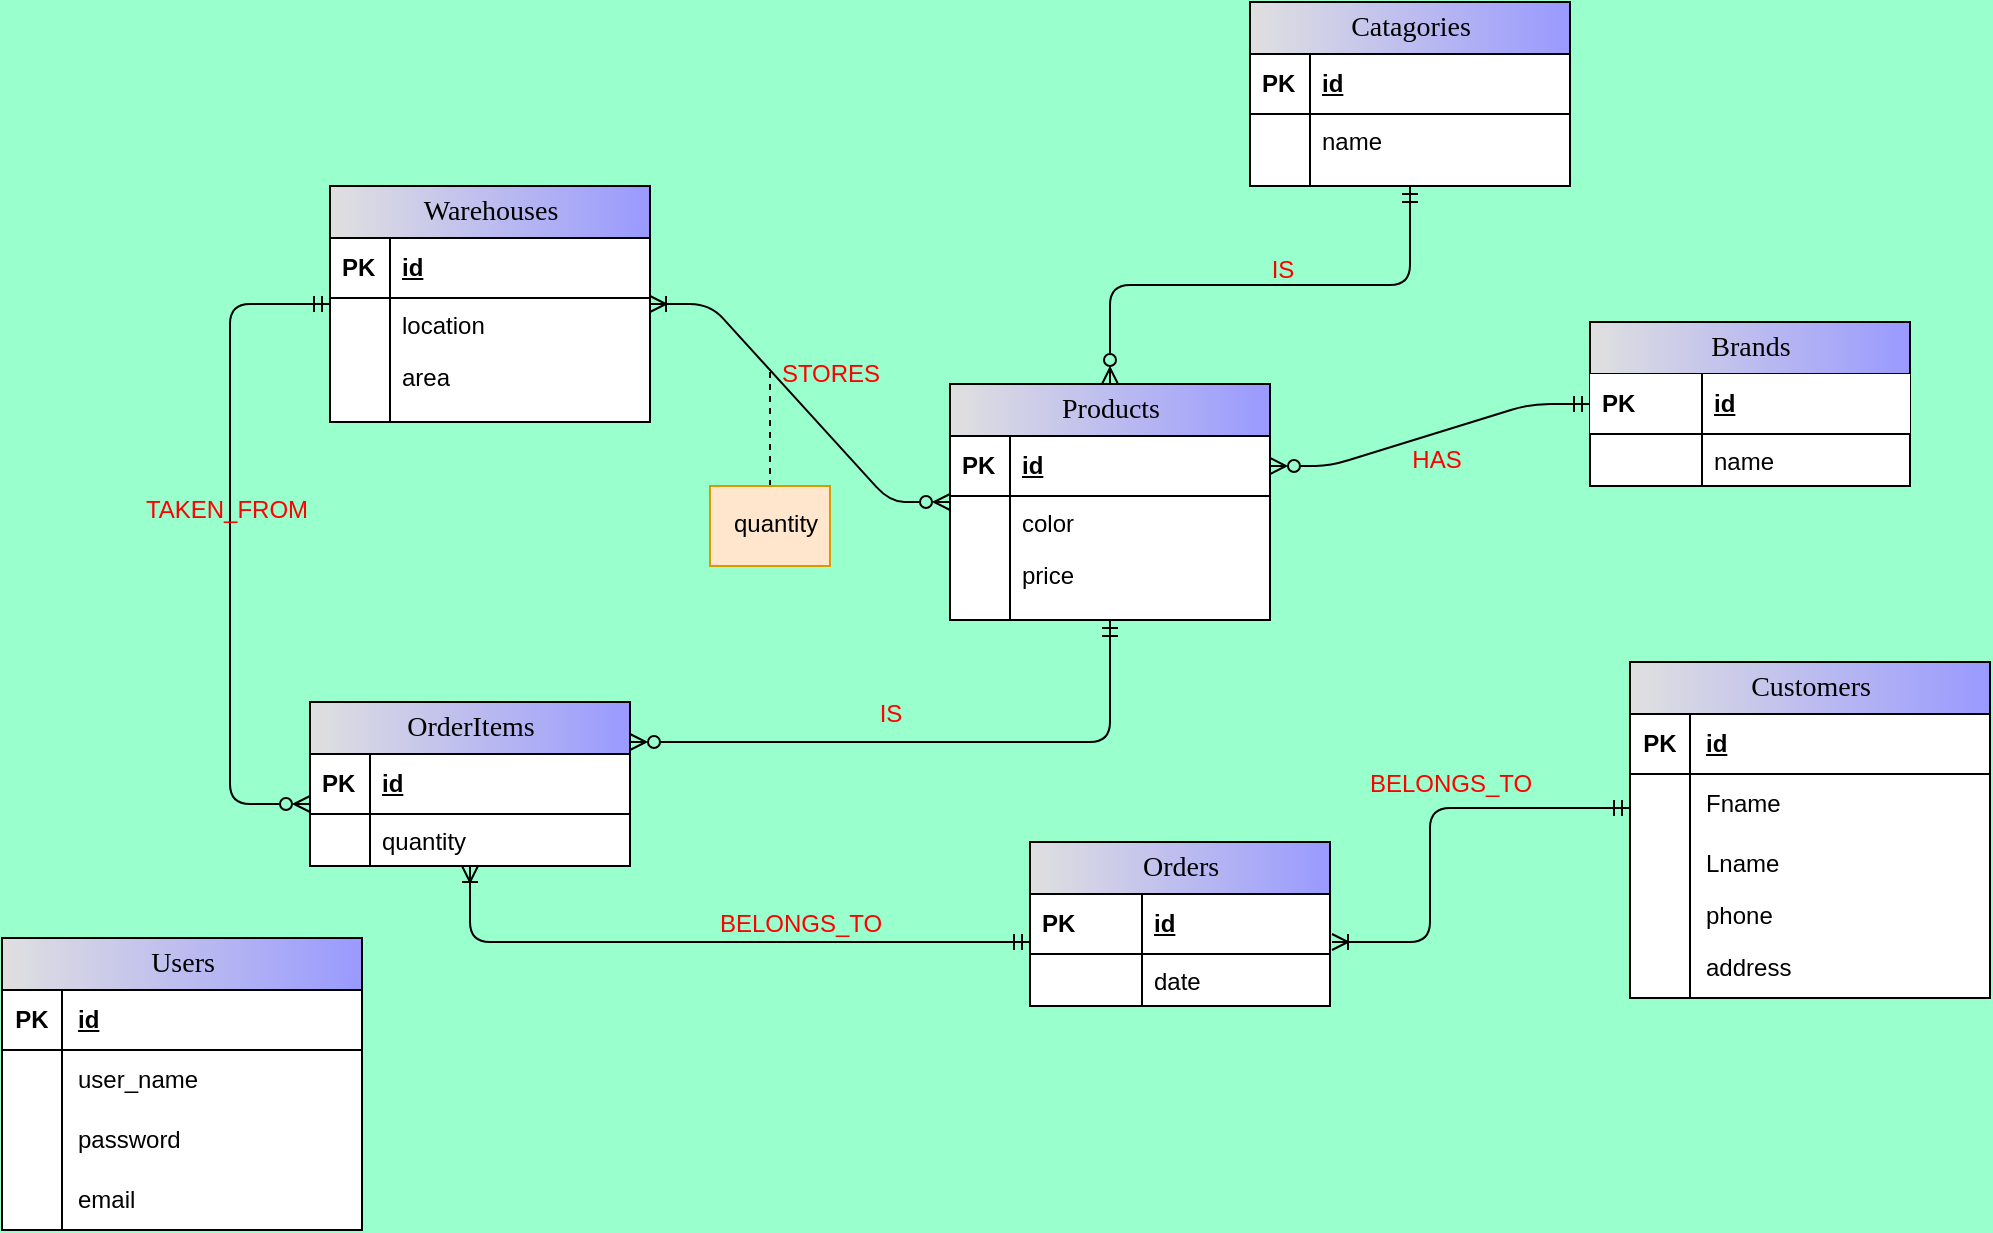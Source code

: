 <mxfile version="16.5.1" type="device"><diagram name="Page-1" id="e56a1550-8fbb-45ad-956c-1786394a9013"><mxGraphModel dx="1038" dy="649" grid="1" gridSize="10" guides="1" tooltips="1" connect="1" arrows="1" fold="1" page="1" pageScale="1" pageWidth="1100" pageHeight="850" background="#99FFCC" math="0" shadow="0"><root><mxCell id="0"/><mxCell id="1" parent="0"/><mxCell id="2e49270ec7c68f3f-8" value="Catagories" style="swimlane;html=1;fontStyle=0;childLayout=stackLayout;horizontal=1;startSize=26;fillColor=#e0e0e0;horizontalStack=0;resizeParent=1;resizeLast=0;collapsible=1;marginBottom=0;swimlaneFillColor=#ffffff;align=center;rounded=0;shadow=0;comic=0;labelBackgroundColor=none;strokeWidth=1;fontFamily=Verdana;fontSize=14;swimlaneLine=1;gradientColor=#9999FF;gradientDirection=east;" parent="1" vertex="1"><mxGeometry x="654" y="82" width="160" height="92" as="geometry"/></mxCell><mxCell id="2e49270ec7c68f3f-9" value="id" style="shape=partialRectangle;top=0;left=0;right=0;bottom=1;html=1;align=left;verticalAlign=middle;fillColor=none;spacingLeft=34;spacingRight=4;whiteSpace=wrap;overflow=hidden;rotatable=0;points=[[0,0.5],[1,0.5]];portConstraint=eastwest;dropTarget=0;fontStyle=5;" parent="2e49270ec7c68f3f-8" vertex="1"><mxGeometry y="26" width="160" height="30" as="geometry"/></mxCell><mxCell id="2e49270ec7c68f3f-10" value="&lt;b&gt;PK&lt;/b&gt;" style="shape=partialRectangle;top=0;left=0;bottom=0;html=1;fillColor=none;align=left;verticalAlign=middle;spacingLeft=4;spacingRight=4;whiteSpace=wrap;overflow=hidden;rotatable=0;points=[];portConstraint=eastwest;part=1;" parent="2e49270ec7c68f3f-9" vertex="1" connectable="0"><mxGeometry width="30" height="30" as="geometry"/></mxCell><mxCell id="2e49270ec7c68f3f-11" value="name" style="shape=partialRectangle;top=0;left=0;right=0;bottom=0;html=1;align=left;verticalAlign=top;fillColor=none;spacingLeft=34;spacingRight=4;whiteSpace=wrap;overflow=hidden;rotatable=0;points=[[0,0.5],[1,0.5]];portConstraint=eastwest;dropTarget=0;" parent="2e49270ec7c68f3f-8" vertex="1"><mxGeometry y="56" width="160" height="26" as="geometry"/></mxCell><mxCell id="2e49270ec7c68f3f-12" value="" style="shape=partialRectangle;top=0;left=0;bottom=0;html=1;fillColor=none;align=left;verticalAlign=top;spacingLeft=4;spacingRight=4;whiteSpace=wrap;overflow=hidden;rotatable=0;points=[];portConstraint=eastwest;part=1;" parent="2e49270ec7c68f3f-11" vertex="1" connectable="0"><mxGeometry width="30" height="26" as="geometry"/></mxCell><mxCell id="2e49270ec7c68f3f-17" value="" style="shape=partialRectangle;top=0;left=0;right=0;bottom=0;html=1;align=left;verticalAlign=top;fillColor=none;spacingLeft=34;spacingRight=4;whiteSpace=wrap;overflow=hidden;rotatable=0;points=[[0,0.5],[1,0.5]];portConstraint=eastwest;dropTarget=0;" parent="2e49270ec7c68f3f-8" vertex="1"><mxGeometry y="82" width="160" height="10" as="geometry"/></mxCell><mxCell id="2e49270ec7c68f3f-18" value="" style="shape=partialRectangle;top=0;left=0;bottom=0;html=1;fillColor=none;align=left;verticalAlign=top;spacingLeft=4;spacingRight=4;whiteSpace=wrap;overflow=hidden;rotatable=0;points=[];portConstraint=eastwest;part=1;" parent="2e49270ec7c68f3f-17" vertex="1" connectable="0"><mxGeometry width="30" height="10" as="geometry"/></mxCell><mxCell id="2e49270ec7c68f3f-19" value="Warehouses" style="swimlane;html=1;fontStyle=0;childLayout=stackLayout;horizontal=1;startSize=26;fillColor=#e0e0e0;horizontalStack=0;resizeParent=1;resizeLast=0;collapsible=1;marginBottom=0;swimlaneFillColor=#ffffff;align=center;rounded=0;shadow=0;comic=0;labelBackgroundColor=none;strokeWidth=1;fontFamily=Verdana;fontSize=14;gradientColor=#9999FF;gradientDirection=east;" parent="1" vertex="1"><mxGeometry x="194" y="174" width="160" height="118" as="geometry"/></mxCell><mxCell id="2e49270ec7c68f3f-20" value="id" style="shape=partialRectangle;top=0;left=0;right=0;bottom=1;html=1;align=left;verticalAlign=middle;fillColor=none;spacingLeft=34;spacingRight=4;whiteSpace=wrap;overflow=hidden;rotatable=0;points=[[0,0.5],[1,0.5]];portConstraint=eastwest;dropTarget=0;fontStyle=5;" parent="2e49270ec7c68f3f-19" vertex="1"><mxGeometry y="26" width="160" height="30" as="geometry"/></mxCell><mxCell id="2e49270ec7c68f3f-21" value="&lt;b&gt;PK&lt;/b&gt;" style="shape=partialRectangle;top=0;left=0;bottom=0;html=1;fillColor=none;align=left;verticalAlign=middle;spacingLeft=4;spacingRight=4;whiteSpace=wrap;overflow=hidden;rotatable=0;points=[];portConstraint=eastwest;part=1;" parent="2e49270ec7c68f3f-20" vertex="1" connectable="0"><mxGeometry width="30" height="30" as="geometry"/></mxCell><mxCell id="2e49270ec7c68f3f-22" value="location" style="shape=partialRectangle;top=0;left=0;right=0;bottom=0;html=1;align=left;verticalAlign=top;fillColor=none;spacingLeft=34;spacingRight=4;whiteSpace=wrap;overflow=hidden;rotatable=0;points=[[0,0.5],[1,0.5]];portConstraint=eastwest;dropTarget=0;" parent="2e49270ec7c68f3f-19" vertex="1"><mxGeometry y="56" width="160" height="26" as="geometry"/></mxCell><mxCell id="2e49270ec7c68f3f-23" value="" style="shape=partialRectangle;top=0;left=0;bottom=0;html=1;fillColor=none;align=left;verticalAlign=top;spacingLeft=4;spacingRight=4;whiteSpace=wrap;overflow=hidden;rotatable=0;points=[];portConstraint=eastwest;part=1;" parent="2e49270ec7c68f3f-22" vertex="1" connectable="0"><mxGeometry width="30" height="26" as="geometry"/></mxCell><mxCell id="2e49270ec7c68f3f-24" value="area" style="shape=partialRectangle;top=0;left=0;right=0;bottom=0;html=1;align=left;verticalAlign=top;fillColor=none;spacingLeft=34;spacingRight=4;whiteSpace=wrap;overflow=hidden;rotatable=0;points=[[0,0.5],[1,0.5]];portConstraint=eastwest;dropTarget=0;" parent="2e49270ec7c68f3f-19" vertex="1"><mxGeometry y="82" width="160" height="26" as="geometry"/></mxCell><mxCell id="2e49270ec7c68f3f-25" value="" style="shape=partialRectangle;top=0;left=0;bottom=0;html=1;fillColor=none;align=left;verticalAlign=top;spacingLeft=4;spacingRight=4;whiteSpace=wrap;overflow=hidden;rotatable=0;points=[];portConstraint=eastwest;part=1;" parent="2e49270ec7c68f3f-24" vertex="1" connectable="0"><mxGeometry width="30" height="26" as="geometry"/></mxCell><mxCell id="2e49270ec7c68f3f-28" value="" style="shape=partialRectangle;top=0;left=0;right=0;bottom=0;html=1;align=left;verticalAlign=top;fillColor=none;spacingLeft=34;spacingRight=4;whiteSpace=wrap;overflow=hidden;rotatable=0;points=[[0,0.5],[1,0.5]];portConstraint=eastwest;dropTarget=0;" parent="2e49270ec7c68f3f-19" vertex="1"><mxGeometry y="108" width="160" height="10" as="geometry"/></mxCell><mxCell id="2e49270ec7c68f3f-29" value="" style="shape=partialRectangle;top=0;left=0;bottom=0;html=1;fillColor=none;align=left;verticalAlign=top;spacingLeft=4;spacingRight=4;whiteSpace=wrap;overflow=hidden;rotatable=0;points=[];portConstraint=eastwest;part=1;" parent="2e49270ec7c68f3f-28" vertex="1" connectable="0"><mxGeometry width="30" height="10" as="geometry"/></mxCell><mxCell id="2e49270ec7c68f3f-30" value="Products" style="swimlane;html=1;fontStyle=0;childLayout=stackLayout;horizontal=1;startSize=26;fillColor=#e0e0e0;horizontalStack=0;resizeParent=1;resizeLast=0;collapsible=1;marginBottom=0;swimlaneFillColor=#ffffff;align=center;rounded=0;shadow=0;comic=0;labelBackgroundColor=none;strokeWidth=1;fontFamily=Verdana;fontSize=14;gradientColor=#9999FF;gradientDirection=east;" parent="1" vertex="1"><mxGeometry x="504" y="273" width="160" height="118" as="geometry"/></mxCell><mxCell id="2e49270ec7c68f3f-31" value="id" style="shape=partialRectangle;top=0;left=0;right=0;bottom=1;html=1;align=left;verticalAlign=middle;fillColor=none;spacingLeft=34;spacingRight=4;whiteSpace=wrap;overflow=hidden;rotatable=0;points=[[0,0.5],[1,0.5]];portConstraint=eastwest;dropTarget=0;fontStyle=5;" parent="2e49270ec7c68f3f-30" vertex="1"><mxGeometry y="26" width="160" height="30" as="geometry"/></mxCell><mxCell id="2e49270ec7c68f3f-32" value="&lt;b&gt;PK&lt;/b&gt;" style="shape=partialRectangle;top=0;left=0;bottom=0;html=1;fillColor=none;align=left;verticalAlign=middle;spacingLeft=4;spacingRight=4;whiteSpace=wrap;overflow=hidden;rotatable=0;points=[];portConstraint=eastwest;part=1;" parent="2e49270ec7c68f3f-31" vertex="1" connectable="0"><mxGeometry width="30" height="30" as="geometry"/></mxCell><mxCell id="2e49270ec7c68f3f-33" value="color" style="shape=partialRectangle;top=0;left=0;right=0;bottom=0;html=1;align=left;verticalAlign=top;fillColor=none;spacingLeft=34;spacingRight=4;whiteSpace=wrap;overflow=hidden;rotatable=0;points=[[0,0.5],[1,0.5]];portConstraint=eastwest;dropTarget=0;" parent="2e49270ec7c68f3f-30" vertex="1"><mxGeometry y="56" width="160" height="26" as="geometry"/></mxCell><mxCell id="2e49270ec7c68f3f-34" value="" style="shape=partialRectangle;top=0;left=0;bottom=0;html=1;fillColor=none;align=left;verticalAlign=top;spacingLeft=4;spacingRight=4;whiteSpace=wrap;overflow=hidden;rotatable=0;points=[];portConstraint=eastwest;part=1;" parent="2e49270ec7c68f3f-33" vertex="1" connectable="0"><mxGeometry width="30" height="26" as="geometry"/></mxCell><mxCell id="2e49270ec7c68f3f-35" value="price" style="shape=partialRectangle;top=0;left=0;right=0;bottom=0;html=1;align=left;verticalAlign=top;fillColor=none;spacingLeft=34;spacingRight=4;whiteSpace=wrap;overflow=hidden;rotatable=0;points=[[0,0.5],[1,0.5]];portConstraint=eastwest;dropTarget=0;" parent="2e49270ec7c68f3f-30" vertex="1"><mxGeometry y="82" width="160" height="26" as="geometry"/></mxCell><mxCell id="2e49270ec7c68f3f-36" value="" style="shape=partialRectangle;top=0;left=0;bottom=0;html=1;fillColor=none;align=left;verticalAlign=top;spacingLeft=4;spacingRight=4;whiteSpace=wrap;overflow=hidden;rotatable=0;points=[];portConstraint=eastwest;part=1;" parent="2e49270ec7c68f3f-35" vertex="1" connectable="0"><mxGeometry width="30" height="26" as="geometry"/></mxCell><mxCell id="2e49270ec7c68f3f-39" value="" style="shape=partialRectangle;top=0;left=0;right=0;bottom=0;html=1;align=left;verticalAlign=top;fillColor=none;spacingLeft=34;spacingRight=4;whiteSpace=wrap;overflow=hidden;rotatable=0;points=[[0,0.5],[1,0.5]];portConstraint=eastwest;dropTarget=0;" parent="2e49270ec7c68f3f-30" vertex="1"><mxGeometry y="108" width="160" height="10" as="geometry"/></mxCell><mxCell id="2e49270ec7c68f3f-40" value="" style="shape=partialRectangle;top=0;left=0;bottom=0;html=1;fillColor=none;align=left;verticalAlign=top;spacingLeft=4;spacingRight=4;whiteSpace=wrap;overflow=hidden;rotatable=0;points=[];portConstraint=eastwest;part=1;" parent="2e49270ec7c68f3f-39" vertex="1" connectable="0"><mxGeometry width="30" height="10" as="geometry"/></mxCell><mxCell id="2e49270ec7c68f3f-41" value="Brands" style="swimlane;html=1;fontStyle=0;childLayout=stackLayout;horizontal=1;startSize=26;fillColor=#e0e0e0;horizontalStack=0;resizeParent=1;resizeLast=0;collapsible=1;marginBottom=0;swimlaneFillColor=#ffffff;align=center;rounded=0;shadow=0;comic=0;labelBackgroundColor=none;strokeWidth=1;fontFamily=Verdana;fontSize=14;gradientColor=#9999FF;gradientDirection=east;" parent="1" vertex="1"><mxGeometry x="824" y="242" width="160" height="82" as="geometry"/></mxCell><mxCell id="2e49270ec7c68f3f-42" value="id" style="shape=partialRectangle;top=0;left=0;right=0;bottom=1;html=1;align=left;verticalAlign=middle;spacingLeft=60;spacingRight=4;whiteSpace=wrap;overflow=hidden;rotatable=0;points=[[0,0.5],[1,0.5]];portConstraint=eastwest;dropTarget=0;fontStyle=5;" parent="2e49270ec7c68f3f-41" vertex="1"><mxGeometry y="26" width="160" height="30" as="geometry"/></mxCell><mxCell id="2e49270ec7c68f3f-43" value="PK&lt;span style=&quot;white-space: pre&quot;&gt;&#9;&lt;/span&gt;&lt;span style=&quot;white-space: pre&quot;&gt;&#9;&lt;/span&gt;&lt;span style=&quot;white-space: pre&quot;&gt;&#9;&lt;/span&gt;" style="shape=partialRectangle;fontStyle=1;top=0;left=0;bottom=0;html=1;fillColor=none;align=left;verticalAlign=middle;spacingLeft=4;spacingRight=4;whiteSpace=wrap;overflow=hidden;rotatable=0;points=[];portConstraint=eastwest;part=1;" parent="2e49270ec7c68f3f-42" vertex="1" connectable="0"><mxGeometry width="56" height="30" as="geometry"/></mxCell><mxCell id="2e49270ec7c68f3f-46" value="name" style="shape=partialRectangle;top=0;left=0;right=0;bottom=0;html=1;align=left;verticalAlign=top;fillColor=none;spacingLeft=60;spacingRight=4;whiteSpace=wrap;overflow=hidden;rotatable=0;points=[[0,0.5],[1,0.5]];portConstraint=eastwest;dropTarget=0;" parent="2e49270ec7c68f3f-41" vertex="1"><mxGeometry y="56" width="160" height="26" as="geometry"/></mxCell><mxCell id="2e49270ec7c68f3f-47" value="" style="shape=partialRectangle;top=0;left=0;bottom=0;html=1;fillColor=none;align=left;verticalAlign=top;spacingLeft=4;spacingRight=4;whiteSpace=wrap;overflow=hidden;rotatable=0;points=[];portConstraint=eastwest;part=1;" parent="2e49270ec7c68f3f-46" vertex="1" connectable="0"><mxGeometry width="56" height="26" as="geometry"/></mxCell><mxCell id="2e49270ec7c68f3f-55" value="" style="edgeStyle=orthogonalEdgeStyle;html=1;endArrow=ERzeroToMany;startArrow=ERmandOne;labelBackgroundColor=none;fontFamily=Verdana;fontSize=14;startFill=0;endFill=0;" parent="1" source="2e49270ec7c68f3f-19" target="2e49270ec7c68f3f-80" edge="1"><mxGeometry width="100" height="100" relative="1" as="geometry"><mxPoint x="54" y="347" as="sourcePoint"/><mxPoint x="144" y="407" as="targetPoint"/><Array as="points"><mxPoint x="144" y="233"/><mxPoint x="144" y="483"/></Array></mxGeometry></mxCell><mxCell id="H80VrmEhNCYBCa7I7pst-70" value="TAKEN_FROM" style="edgeLabel;html=1;align=center;verticalAlign=middle;resizable=0;points=[];fontSize=12;fontFamily=Helvetica;fontColor=#FF0000;labelBackgroundColor=none;" parent="2e49270ec7c68f3f-55" vertex="1" connectable="0"><mxGeometry x="-0.103" y="-2" relative="1" as="geometry"><mxPoint as="offset"/></mxGeometry></mxCell><mxCell id="2e49270ec7c68f3f-57" value="" style="edgeStyle=orthogonalEdgeStyle;html=1;endArrow=ERzeroToMany;startArrow=ERmandOne;labelBackgroundColor=none;fontFamily=Verdana;fontSize=14;endFill=0;startFill=0;" parent="1" source="2e49270ec7c68f3f-8" target="2e49270ec7c68f3f-30" edge="1"><mxGeometry width="100" height="100" relative="1" as="geometry"><mxPoint x="623" y="192" as="sourcePoint"/><mxPoint x="614" y="289" as="targetPoint"/><Array as="points"/></mxGeometry></mxCell><mxCell id="H80VrmEhNCYBCa7I7pst-72" value="IS" style="edgeLabel;html=1;align=center;verticalAlign=middle;resizable=0;points=[];fontSize=12;fontFamily=Helvetica;fontColor=#FF0000;labelBackgroundColor=none;" parent="2e49270ec7c68f3f-57" vertex="1" connectable="0"><mxGeometry x="-0.237" y="-4" relative="1" as="geometry"><mxPoint x="-19" y="-4" as="offset"/></mxGeometry></mxCell><mxCell id="2e49270ec7c68f3f-60" value="" style="edgeStyle=entityRelationEdgeStyle;html=1;endArrow=ERzeroToMany;startArrow=ERoneToMany;labelBackgroundColor=none;fontFamily=Verdana;fontSize=14;startFill=0;endFill=0;" parent="1" source="2e49270ec7c68f3f-19" target="2e49270ec7c68f3f-30" edge="1"><mxGeometry width="100" height="100" relative="1" as="geometry"><mxPoint x="404" y="292" as="sourcePoint"/><mxPoint x="494" y="221" as="targetPoint"/></mxGeometry></mxCell><mxCell id="H80VrmEhNCYBCa7I7pst-71" value="STORES" style="edgeLabel;html=1;align=center;verticalAlign=middle;resizable=0;points=[];fontSize=12;fontFamily=Helvetica;fontColor=#FF0000;labelBackgroundColor=none;" parent="2e49270ec7c68f3f-60" vertex="1" connectable="0"><mxGeometry x="-0.09" relative="1" as="geometry"><mxPoint x="21" y="-8" as="offset"/></mxGeometry></mxCell><mxCell id="2e49270ec7c68f3f-63" value="" style="edgeStyle=entityRelationEdgeStyle;html=1;endArrow=ERmandOne;startArrow=ERzeroToMany;labelBackgroundColor=none;fontFamily=Verdana;fontSize=14;entryX=0;entryY=0.5;exitX=1;exitY=0.5;endFill=0;startFill=0;" parent="1" source="2e49270ec7c68f3f-31" target="2e49270ec7c68f3f-42" edge="1"><mxGeometry width="100" height="100" relative="1" as="geometry"><mxPoint x="874" y="582" as="sourcePoint"/><mxPoint x="974" y="482" as="targetPoint"/></mxGeometry></mxCell><mxCell id="H80VrmEhNCYBCa7I7pst-73" value="HAS" style="edgeLabel;html=1;align=center;verticalAlign=middle;resizable=0;points=[];fontSize=12;fontFamily=Helvetica;fontColor=#FF0000;labelBackgroundColor=none;" parent="2e49270ec7c68f3f-63" vertex="1" connectable="0"><mxGeometry x="0.029" y="-2" relative="1" as="geometry"><mxPoint y="11" as="offset"/></mxGeometry></mxCell><mxCell id="2e49270ec7c68f3f-64" value="Orders" style="swimlane;html=1;fontStyle=0;childLayout=stackLayout;horizontal=1;startSize=26;fillColor=#e0e0e0;horizontalStack=0;resizeParent=1;resizeLast=0;collapsible=1;marginBottom=0;swimlaneFillColor=#ffffff;align=center;rounded=0;shadow=0;comic=0;labelBackgroundColor=none;strokeWidth=1;fontFamily=Verdana;fontSize=14;gradientColor=#9999FF;gradientDirection=east;" parent="1" vertex="1"><mxGeometry x="544" y="502" width="150" height="82" as="geometry"/></mxCell><mxCell id="2e49270ec7c68f3f-67" value="id" style="shape=partialRectangle;top=0;left=0;right=0;bottom=1;html=1;align=left;verticalAlign=middle;fillColor=none;spacingLeft=60;spacingRight=4;whiteSpace=wrap;overflow=hidden;rotatable=0;points=[[0,0.5],[1,0.5]];portConstraint=eastwest;dropTarget=0;fontStyle=5;" parent="2e49270ec7c68f3f-64" vertex="1"><mxGeometry y="26" width="150" height="30" as="geometry"/></mxCell><mxCell id="2e49270ec7c68f3f-68" value="PK" style="shape=partialRectangle;fontStyle=1;top=0;left=0;bottom=0;html=1;fillColor=none;align=left;verticalAlign=middle;spacingLeft=4;spacingRight=4;whiteSpace=wrap;overflow=hidden;rotatable=0;points=[];portConstraint=eastwest;part=1;" parent="2e49270ec7c68f3f-67" vertex="1" connectable="0"><mxGeometry width="56" height="30" as="geometry"/></mxCell><mxCell id="2e49270ec7c68f3f-69" value="date" style="shape=partialRectangle;top=0;left=0;right=0;bottom=0;html=1;align=left;verticalAlign=top;fillColor=none;spacingLeft=60;spacingRight=4;whiteSpace=wrap;overflow=hidden;rotatable=0;points=[[0,0.5],[1,0.5]];portConstraint=eastwest;dropTarget=0;" parent="2e49270ec7c68f3f-64" vertex="1"><mxGeometry y="56" width="150" height="26" as="geometry"/></mxCell><mxCell id="2e49270ec7c68f3f-70" value="" style="shape=partialRectangle;top=0;left=0;bottom=0;html=1;fillColor=none;align=left;verticalAlign=top;spacingLeft=4;spacingRight=4;whiteSpace=wrap;overflow=hidden;rotatable=0;points=[];portConstraint=eastwest;part=1;" parent="2e49270ec7c68f3f-69" vertex="1" connectable="0"><mxGeometry width="56" height="26" as="geometry"/></mxCell><mxCell id="2e49270ec7c68f3f-80" value="OrderItems" style="swimlane;html=1;fontStyle=0;childLayout=stackLayout;horizontal=1;startSize=26;fillColor=#e0e0e0;horizontalStack=0;resizeParent=1;resizeLast=0;collapsible=1;marginBottom=0;swimlaneFillColor=#ffffff;align=center;rounded=0;shadow=0;comic=0;labelBackgroundColor=none;strokeWidth=1;fontFamily=Verdana;fontSize=14;gradientColor=#9999FF;gradientDirection=east;" parent="1" vertex="1"><mxGeometry x="184" y="432" width="160" height="82" as="geometry"/></mxCell><mxCell id="2e49270ec7c68f3f-81" value="id" style="shape=partialRectangle;top=0;left=0;right=0;bottom=1;html=1;align=left;verticalAlign=middle;fillColor=none;spacingLeft=34;spacingRight=4;whiteSpace=wrap;overflow=hidden;rotatable=0;points=[[0,0.5],[1,0.5]];portConstraint=eastwest;dropTarget=0;fontStyle=5;" parent="2e49270ec7c68f3f-80" vertex="1"><mxGeometry y="26" width="160" height="30" as="geometry"/></mxCell><mxCell id="2e49270ec7c68f3f-82" value="&lt;b&gt;PK&lt;/b&gt;" style="shape=partialRectangle;top=0;left=0;bottom=0;html=1;fillColor=none;align=left;verticalAlign=middle;spacingLeft=4;spacingRight=4;whiteSpace=wrap;overflow=hidden;rotatable=0;points=[];portConstraint=eastwest;part=1;" parent="2e49270ec7c68f3f-81" vertex="1" connectable="0"><mxGeometry width="30" height="30" as="geometry"/></mxCell><mxCell id="2e49270ec7c68f3f-83" value="quantity" style="shape=partialRectangle;top=0;left=0;right=0;bottom=0;html=1;align=left;verticalAlign=top;fillColor=none;spacingLeft=34;spacingRight=4;whiteSpace=wrap;overflow=hidden;rotatable=0;points=[[0,0.5],[1,0.5]];portConstraint=eastwest;dropTarget=0;" parent="2e49270ec7c68f3f-80" vertex="1"><mxGeometry y="56" width="160" height="26" as="geometry"/></mxCell><mxCell id="2e49270ec7c68f3f-84" value="" style="shape=partialRectangle;top=0;left=0;bottom=0;html=1;fillColor=none;align=left;verticalAlign=top;spacingLeft=4;spacingRight=4;whiteSpace=wrap;overflow=hidden;rotatable=0;points=[];portConstraint=eastwest;part=1;" parent="2e49270ec7c68f3f-83" vertex="1" connectable="0"><mxGeometry width="30" height="26" as="geometry"/></mxCell><mxCell id="H80VrmEhNCYBCa7I7pst-37" value="Customers" style="shape=table;startSize=26;container=1;collapsible=1;childLayout=tableLayout;fixedRows=1;rowLines=0;fontStyle=0;align=center;resizeLast=1;shadow=0;fontFamily=Verdana;fontSize=14;fontColor=default;strokeColor=default;fillColor=#e0e0e0;gradientColor=#9999FF;gradientDirection=east;html=1;swimlaneFillColor=#ffffff;rounded=0;comic=0;labelBackgroundColor=none;strokeWidth=1;" parent="1" vertex="1"><mxGeometry x="844" y="412" width="180" height="168" as="geometry"/></mxCell><mxCell id="H80VrmEhNCYBCa7I7pst-38" value="" style="shape=tableRow;horizontal=0;startSize=0;swimlaneHead=0;swimlaneBody=0;fillColor=none;collapsible=0;dropTarget=0;points=[[0,0.5],[1,0.5]];portConstraint=eastwest;top=0;left=0;right=0;bottom=1;shadow=0;fontFamily=Helvetica;fontSize=12;fontColor=default;strokeColor=default;html=1;" parent="H80VrmEhNCYBCa7I7pst-37" vertex="1"><mxGeometry y="26" width="180" height="30" as="geometry"/></mxCell><mxCell id="H80VrmEhNCYBCa7I7pst-39" value="PK" style="shape=partialRectangle;connectable=0;fillColor=none;top=0;left=0;bottom=0;right=0;fontStyle=1;overflow=hidden;shadow=0;fontFamily=Helvetica;fontSize=12;fontColor=default;strokeColor=default;html=1;" parent="H80VrmEhNCYBCa7I7pst-38" vertex="1"><mxGeometry width="30" height="30" as="geometry"><mxRectangle width="30" height="30" as="alternateBounds"/></mxGeometry></mxCell><mxCell id="H80VrmEhNCYBCa7I7pst-40" value="id" style="shape=partialRectangle;connectable=0;fillColor=none;top=0;left=0;bottom=0;right=0;align=left;spacingLeft=6;fontStyle=5;overflow=hidden;shadow=0;fontFamily=Helvetica;fontSize=12;fontColor=default;strokeColor=default;html=1;" parent="H80VrmEhNCYBCa7I7pst-38" vertex="1"><mxGeometry x="30" width="150" height="30" as="geometry"><mxRectangle width="150" height="30" as="alternateBounds"/></mxGeometry></mxCell><mxCell id="H9X8RslatbHPlGM6rb9M-1" style="shape=tableRow;horizontal=0;startSize=0;swimlaneHead=0;swimlaneBody=0;fillColor=none;collapsible=0;dropTarget=0;points=[[0,0.5],[1,0.5]];portConstraint=eastwest;top=0;left=0;right=0;bottom=0;shadow=0;fontFamily=Helvetica;fontSize=12;fontColor=default;strokeColor=default;html=1;" parent="H80VrmEhNCYBCa7I7pst-37" vertex="1"><mxGeometry y="56" width="180" height="30" as="geometry"/></mxCell><mxCell id="H9X8RslatbHPlGM6rb9M-2" style="shape=partialRectangle;connectable=0;fillColor=none;top=0;left=0;bottom=0;right=0;editable=1;overflow=hidden;shadow=0;fontFamily=Helvetica;fontSize=12;fontColor=default;strokeColor=default;html=1;" parent="H9X8RslatbHPlGM6rb9M-1" vertex="1"><mxGeometry width="30" height="30" as="geometry"><mxRectangle width="30" height="30" as="alternateBounds"/></mxGeometry></mxCell><mxCell id="H9X8RslatbHPlGM6rb9M-3" value="Fname" style="shape=partialRectangle;connectable=0;fillColor=none;top=0;left=0;bottom=0;right=0;align=left;spacingLeft=6;overflow=hidden;shadow=0;fontFamily=Helvetica;fontSize=12;fontColor=default;strokeColor=default;html=1;" parent="H9X8RslatbHPlGM6rb9M-1" vertex="1"><mxGeometry x="30" width="150" height="30" as="geometry"><mxRectangle width="150" height="30" as="alternateBounds"/></mxGeometry></mxCell><mxCell id="H80VrmEhNCYBCa7I7pst-41" value="" style="shape=tableRow;horizontal=0;startSize=0;swimlaneHead=0;swimlaneBody=0;fillColor=none;collapsible=0;dropTarget=0;points=[[0,0.5],[1,0.5]];portConstraint=eastwest;top=0;left=0;right=0;bottom=0;shadow=0;fontFamily=Helvetica;fontSize=12;fontColor=default;strokeColor=default;html=1;" parent="H80VrmEhNCYBCa7I7pst-37" vertex="1"><mxGeometry y="86" width="180" height="30" as="geometry"/></mxCell><mxCell id="H80VrmEhNCYBCa7I7pst-42" value="" style="shape=partialRectangle;connectable=0;fillColor=none;top=0;left=0;bottom=0;right=0;editable=1;overflow=hidden;shadow=0;fontFamily=Helvetica;fontSize=12;fontColor=default;strokeColor=default;html=1;" parent="H80VrmEhNCYBCa7I7pst-41" vertex="1"><mxGeometry width="30" height="30" as="geometry"><mxRectangle width="30" height="30" as="alternateBounds"/></mxGeometry></mxCell><mxCell id="H80VrmEhNCYBCa7I7pst-43" value="Lname" style="shape=partialRectangle;connectable=0;fillColor=none;top=0;left=0;bottom=0;right=0;align=left;spacingLeft=6;overflow=hidden;shadow=0;fontFamily=Helvetica;fontSize=12;fontColor=default;strokeColor=default;html=1;" parent="H80VrmEhNCYBCa7I7pst-41" vertex="1"><mxGeometry x="30" width="150" height="30" as="geometry"><mxRectangle width="150" height="30" as="alternateBounds"/></mxGeometry></mxCell><mxCell id="H80VrmEhNCYBCa7I7pst-44" value="" style="shape=tableRow;horizontal=0;startSize=0;swimlaneHead=0;swimlaneBody=0;fillColor=none;collapsible=0;dropTarget=0;points=[[0,0.5],[1,0.5]];portConstraint=eastwest;top=0;left=0;right=0;bottom=0;shadow=0;fontFamily=Helvetica;fontSize=12;fontColor=default;strokeColor=default;html=1;" parent="H80VrmEhNCYBCa7I7pst-37" vertex="1"><mxGeometry y="116" width="180" height="22" as="geometry"/></mxCell><mxCell id="H80VrmEhNCYBCa7I7pst-45" value="" style="shape=partialRectangle;connectable=0;fillColor=none;top=0;left=0;bottom=0;right=0;editable=1;overflow=hidden;shadow=0;fontFamily=Helvetica;fontSize=12;fontColor=default;strokeColor=default;html=1;" parent="H80VrmEhNCYBCa7I7pst-44" vertex="1"><mxGeometry width="30" height="22" as="geometry"><mxRectangle width="30" height="22" as="alternateBounds"/></mxGeometry></mxCell><mxCell id="H80VrmEhNCYBCa7I7pst-46" value="phone" style="shape=partialRectangle;connectable=0;fillColor=none;top=0;left=0;bottom=0;right=0;align=left;spacingLeft=6;overflow=hidden;shadow=0;fontFamily=Helvetica;fontSize=12;fontColor=default;strokeColor=default;html=1;" parent="H80VrmEhNCYBCa7I7pst-44" vertex="1"><mxGeometry x="30" width="150" height="22" as="geometry"><mxRectangle width="150" height="22" as="alternateBounds"/></mxGeometry></mxCell><mxCell id="H80VrmEhNCYBCa7I7pst-47" value="" style="shape=tableRow;horizontal=0;startSize=0;swimlaneHead=0;swimlaneBody=0;fillColor=none;collapsible=0;dropTarget=0;points=[[0,0.5],[1,0.5]];portConstraint=eastwest;top=0;left=0;right=0;bottom=0;shadow=0;fontFamily=Helvetica;fontSize=12;fontColor=default;strokeColor=default;html=1;" parent="H80VrmEhNCYBCa7I7pst-37" vertex="1"><mxGeometry y="138" width="180" height="30" as="geometry"/></mxCell><mxCell id="H80VrmEhNCYBCa7I7pst-48" value="" style="shape=partialRectangle;connectable=0;fillColor=none;top=0;left=0;bottom=0;right=0;editable=1;overflow=hidden;shadow=0;fontFamily=Helvetica;fontSize=12;fontColor=default;strokeColor=default;html=1;" parent="H80VrmEhNCYBCa7I7pst-47" vertex="1"><mxGeometry width="30" height="30" as="geometry"><mxRectangle width="30" height="30" as="alternateBounds"/></mxGeometry></mxCell><mxCell id="H80VrmEhNCYBCa7I7pst-49" value="address" style="shape=partialRectangle;connectable=0;fillColor=none;top=0;left=0;bottom=0;right=0;align=left;spacingLeft=6;overflow=hidden;shadow=0;fontFamily=Helvetica;fontSize=12;fontColor=default;strokeColor=default;html=1;" parent="H80VrmEhNCYBCa7I7pst-47" vertex="1"><mxGeometry x="30" width="150" height="30" as="geometry"><mxRectangle width="150" height="30" as="alternateBounds"/></mxGeometry></mxCell><mxCell id="H80VrmEhNCYBCa7I7pst-51" value="" style="edgeStyle=orthogonalEdgeStyle;html=1;endArrow=ERmandOne;startArrow=ERoneToMany;labelBackgroundColor=none;fontFamily=Verdana;fontSize=14;startFill=0;endFill=0;" parent="1" source="2e49270ec7c68f3f-80" target="2e49270ec7c68f3f-64" edge="1"><mxGeometry width="100" height="100" relative="1" as="geometry"><mxPoint x="454" y="632" as="sourcePoint"/><mxPoint x="544" y="692" as="targetPoint"/><Array as="points"><mxPoint x="264" y="552"/></Array></mxGeometry></mxCell><mxCell id="H80VrmEhNCYBCa7I7pst-75" value="BELONGS_TO" style="edgeLabel;html=1;align=center;verticalAlign=middle;resizable=0;points=[];fontSize=12;fontFamily=Helvetica;fontColor=#FF0000;labelBackgroundColor=none;" parent="H80VrmEhNCYBCa7I7pst-51" vertex="1" connectable="0"><mxGeometry x="0.357" y="3" relative="1" as="geometry"><mxPoint x="-13" y="-6" as="offset"/></mxGeometry></mxCell><mxCell id="H80VrmEhNCYBCa7I7pst-50" value="" style="edgeStyle=orthogonalEdgeStyle;html=1;endArrow=ERmandOne;startArrow=ERzeroToMany;labelBackgroundColor=none;fontFamily=Verdana;fontSize=14;endFill=0;startFill=0;" parent="1" source="2e49270ec7c68f3f-80" target="2e49270ec7c68f3f-30" edge="1"><mxGeometry width="100" height="100" relative="1" as="geometry"><mxPoint x="404" y="462" as="sourcePoint"/><mxPoint x="474" y="392" as="targetPoint"/><Array as="points"><mxPoint x="584" y="452"/></Array></mxGeometry></mxCell><mxCell id="H80VrmEhNCYBCa7I7pst-74" value="IS" style="edgeLabel;html=1;align=center;verticalAlign=middle;resizable=0;points=[];fontSize=12;fontFamily=Helvetica;fontColor=#FF0000;labelBackgroundColor=none;" parent="H80VrmEhNCYBCa7I7pst-50" vertex="1" connectable="0"><mxGeometry x="-0.011" y="1" relative="1" as="geometry"><mxPoint x="-19" y="-13" as="offset"/></mxGeometry></mxCell><mxCell id="H80VrmEhNCYBCa7I7pst-52" value="" style="edgeStyle=orthogonalEdgeStyle;html=1;endArrow=ERmandOne;startArrow=ERoneToMany;labelBackgroundColor=none;fontFamily=Verdana;fontSize=14;endFill=0;startFill=0;" parent="1" target="H80VrmEhNCYBCa7I7pst-37" edge="1"><mxGeometry width="100" height="100" relative="1" as="geometry"><mxPoint x="695" y="552" as="sourcePoint"/><mxPoint x="984" y="600" as="targetPoint"/><Array as="points"><mxPoint x="744" y="552"/><mxPoint x="744" y="485"/></Array></mxGeometry></mxCell><mxCell id="H80VrmEhNCYBCa7I7pst-76" value="BELONGS_TO" style="edgeLabel;html=1;align=center;verticalAlign=middle;resizable=0;points=[];fontSize=12;fontFamily=Helvetica;fontColor=#FF0000;labelBackgroundColor=none;" parent="H80VrmEhNCYBCa7I7pst-52" vertex="1" connectable="0"><mxGeometry x="0.22" y="3" relative="1" as="geometry"><mxPoint x="-6" y="-9" as="offset"/></mxGeometry></mxCell><mxCell id="H80VrmEhNCYBCa7I7pst-63" value="" style="endArrow=none;html=1;rounded=0;dashed=1;fontFamily=Helvetica;fontSize=12;fontColor=#FF0000;labelBorderColor=none;" parent="1" edge="1"><mxGeometry relative="1" as="geometry"><mxPoint x="414" y="324" as="sourcePoint"/><mxPoint x="414" y="264" as="targetPoint"/></mxGeometry></mxCell><mxCell id="H80VrmEhNCYBCa7I7pst-64" value="" style="resizable=0;html=1;align=right;verticalAlign=bottom;shadow=0;fontFamily=Helvetica;fontSize=12;fontColor=default;strokeColor=default;fillColor=none;gradientColor=#9999FF;gradientDirection=east;" parent="H80VrmEhNCYBCa7I7pst-63" connectable="0" vertex="1"><mxGeometry x="1" relative="1" as="geometry"/></mxCell><mxCell id="H80VrmEhNCYBCa7I7pst-68" value="" style="rounded=0;whiteSpace=wrap;html=1;shadow=0;fontFamily=Helvetica;fontSize=12;strokeColor=#d79b00;fillColor=#ffe6cc;gradientDirection=east;glass=0;sketch=0;" parent="1" vertex="1"><mxGeometry x="384" y="324" width="60" height="40" as="geometry"/></mxCell><mxCell id="H80VrmEhNCYBCa7I7pst-69" value="quantity" style="text;whiteSpace=wrap;html=1;fontSize=12;fontFamily=Helvetica;fontColor=default;" parent="1" vertex="1"><mxGeometry x="394" y="329" width="70" height="30" as="geometry"/></mxCell><mxCell id="H80VrmEhNCYBCa7I7pst-77" value="&lt;font color=&quot;#000000&quot;&gt;Users&lt;/font&gt;" style="shape=table;startSize=26;container=1;collapsible=1;childLayout=tableLayout;fixedRows=1;rowLines=0;fontStyle=0;align=center;resizeLast=1;shadow=0;glass=0;labelBackgroundColor=none;sketch=0;fontFamily=Verdana;fontSize=14;fontColor=default;strokeColor=default;fillColor=#e0e0e0;gradientColor=#9999FF;gradientDirection=east;html=1;swimlaneFillColor=#ffffff;rounded=0;comic=0;strokeWidth=1;" parent="1" vertex="1"><mxGeometry x="30" y="550" width="180" height="146" as="geometry"/></mxCell><mxCell id="H80VrmEhNCYBCa7I7pst-78" value="" style="shape=tableRow;horizontal=0;startSize=0;swimlaneHead=0;swimlaneBody=0;fillColor=none;collapsible=0;dropTarget=0;points=[[0,0.5],[1,0.5]];portConstraint=eastwest;top=0;left=0;right=0;bottom=1;shadow=0;glass=0;labelBackgroundColor=none;sketch=0;fontFamily=Helvetica;fontSize=12;fontColor=#FF0000;strokeColor=default;html=1;" parent="H80VrmEhNCYBCa7I7pst-77" vertex="1"><mxGeometry y="26" width="180" height="30" as="geometry"/></mxCell><mxCell id="H80VrmEhNCYBCa7I7pst-79" value="PK" style="shape=partialRectangle;connectable=0;fillColor=none;top=0;left=0;bottom=0;right=0;fontStyle=1;overflow=hidden;shadow=0;glass=0;labelBackgroundColor=none;sketch=0;fontFamily=Helvetica;fontSize=12;fontColor=#000000;strokeColor=default;html=1;" parent="H80VrmEhNCYBCa7I7pst-78" vertex="1"><mxGeometry width="30" height="30" as="geometry"><mxRectangle width="30" height="30" as="alternateBounds"/></mxGeometry></mxCell><mxCell id="H80VrmEhNCYBCa7I7pst-80" value="id" style="shape=partialRectangle;connectable=0;fillColor=none;top=0;left=0;bottom=0;right=0;align=left;spacingLeft=6;fontStyle=5;overflow=hidden;shadow=0;glass=0;labelBackgroundColor=none;sketch=0;fontFamily=Helvetica;fontSize=12;fontColor=#000000;strokeColor=default;html=1;" parent="H80VrmEhNCYBCa7I7pst-78" vertex="1"><mxGeometry x="30" width="150" height="30" as="geometry"><mxRectangle width="150" height="30" as="alternateBounds"/></mxGeometry></mxCell><mxCell id="H80VrmEhNCYBCa7I7pst-81" value="" style="shape=tableRow;horizontal=0;startSize=0;swimlaneHead=0;swimlaneBody=0;fillColor=none;collapsible=0;dropTarget=0;points=[[0,0.5],[1,0.5]];portConstraint=eastwest;top=0;left=0;right=0;bottom=0;shadow=0;glass=0;labelBackgroundColor=none;sketch=0;fontFamily=Helvetica;fontSize=12;fontColor=#000000;strokeColor=default;html=1;" parent="H80VrmEhNCYBCa7I7pst-77" vertex="1"><mxGeometry y="56" width="180" height="30" as="geometry"/></mxCell><mxCell id="H80VrmEhNCYBCa7I7pst-82" value="" style="shape=partialRectangle;connectable=0;fillColor=none;top=0;left=0;bottom=0;right=0;editable=1;overflow=hidden;shadow=0;glass=0;labelBackgroundColor=none;sketch=0;fontFamily=Helvetica;fontSize=12;fontColor=#FF0000;strokeColor=default;html=1;" parent="H80VrmEhNCYBCa7I7pst-81" vertex="1"><mxGeometry width="30" height="30" as="geometry"><mxRectangle width="30" height="30" as="alternateBounds"/></mxGeometry></mxCell><mxCell id="H80VrmEhNCYBCa7I7pst-83" value="user_name" style="shape=partialRectangle;connectable=0;fillColor=none;top=0;left=0;bottom=0;right=0;align=left;spacingLeft=6;overflow=hidden;shadow=0;glass=0;labelBackgroundColor=none;sketch=0;fontFamily=Helvetica;fontSize=12;fontColor=#000000;strokeColor=default;html=1;" parent="H80VrmEhNCYBCa7I7pst-81" vertex="1"><mxGeometry x="30" width="150" height="30" as="geometry"><mxRectangle width="150" height="30" as="alternateBounds"/></mxGeometry></mxCell><mxCell id="H80VrmEhNCYBCa7I7pst-84" value="" style="shape=tableRow;horizontal=0;startSize=0;swimlaneHead=0;swimlaneBody=0;fillColor=none;collapsible=0;dropTarget=0;points=[[0,0.5],[1,0.5]];portConstraint=eastwest;top=0;left=0;right=0;bottom=0;shadow=0;glass=0;labelBackgroundColor=none;sketch=0;fontFamily=Helvetica;fontSize=12;fontColor=#FF0000;strokeColor=default;html=1;" parent="H80VrmEhNCYBCa7I7pst-77" vertex="1"><mxGeometry y="86" width="180" height="30" as="geometry"/></mxCell><mxCell id="H80VrmEhNCYBCa7I7pst-85" value="" style="shape=partialRectangle;connectable=0;fillColor=none;top=0;left=0;bottom=0;right=0;editable=1;overflow=hidden;shadow=0;glass=0;labelBackgroundColor=none;sketch=0;fontFamily=Helvetica;fontSize=12;fontColor=#FF0000;strokeColor=default;html=1;" parent="H80VrmEhNCYBCa7I7pst-84" vertex="1"><mxGeometry width="30" height="30" as="geometry"><mxRectangle width="30" height="30" as="alternateBounds"/></mxGeometry></mxCell><mxCell id="H80VrmEhNCYBCa7I7pst-86" value="password" style="shape=partialRectangle;connectable=0;fillColor=none;top=0;left=0;bottom=0;right=0;align=left;spacingLeft=6;overflow=hidden;shadow=0;glass=0;labelBackgroundColor=none;sketch=0;fontFamily=Helvetica;fontSize=12;fontColor=#000000;strokeColor=default;html=1;" parent="H80VrmEhNCYBCa7I7pst-84" vertex="1"><mxGeometry x="30" width="150" height="30" as="geometry"><mxRectangle width="150" height="30" as="alternateBounds"/></mxGeometry></mxCell><mxCell id="H80VrmEhNCYBCa7I7pst-87" value="" style="shape=tableRow;horizontal=0;startSize=0;swimlaneHead=0;swimlaneBody=0;fillColor=none;collapsible=0;dropTarget=0;points=[[0,0.5],[1,0.5]];portConstraint=eastwest;top=0;left=0;right=0;bottom=0;shadow=0;glass=0;labelBackgroundColor=none;sketch=0;fontFamily=Helvetica;fontSize=12;fontColor=#000000;strokeColor=default;html=1;" parent="H80VrmEhNCYBCa7I7pst-77" vertex="1"><mxGeometry y="116" width="180" height="30" as="geometry"/></mxCell><mxCell id="H80VrmEhNCYBCa7I7pst-88" value="" style="shape=partialRectangle;connectable=0;fillColor=none;top=0;left=0;bottom=0;right=0;editable=1;overflow=hidden;shadow=0;glass=0;labelBackgroundColor=none;sketch=0;fontFamily=Helvetica;fontSize=12;fontColor=#FF0000;strokeColor=default;html=1;" parent="H80VrmEhNCYBCa7I7pst-87" vertex="1"><mxGeometry width="30" height="30" as="geometry"><mxRectangle width="30" height="30" as="alternateBounds"/></mxGeometry></mxCell><mxCell id="H80VrmEhNCYBCa7I7pst-89" value="email" style="shape=partialRectangle;connectable=0;fillColor=none;top=0;left=0;bottom=0;right=0;align=left;spacingLeft=6;overflow=hidden;shadow=0;glass=0;labelBackgroundColor=none;sketch=0;fontFamily=Helvetica;fontSize=12;fontColor=#000000;strokeColor=default;html=1;" parent="H80VrmEhNCYBCa7I7pst-87" vertex="1"><mxGeometry x="30" width="150" height="30" as="geometry"><mxRectangle width="150" height="30" as="alternateBounds"/></mxGeometry></mxCell></root></mxGraphModel></diagram></mxfile>
